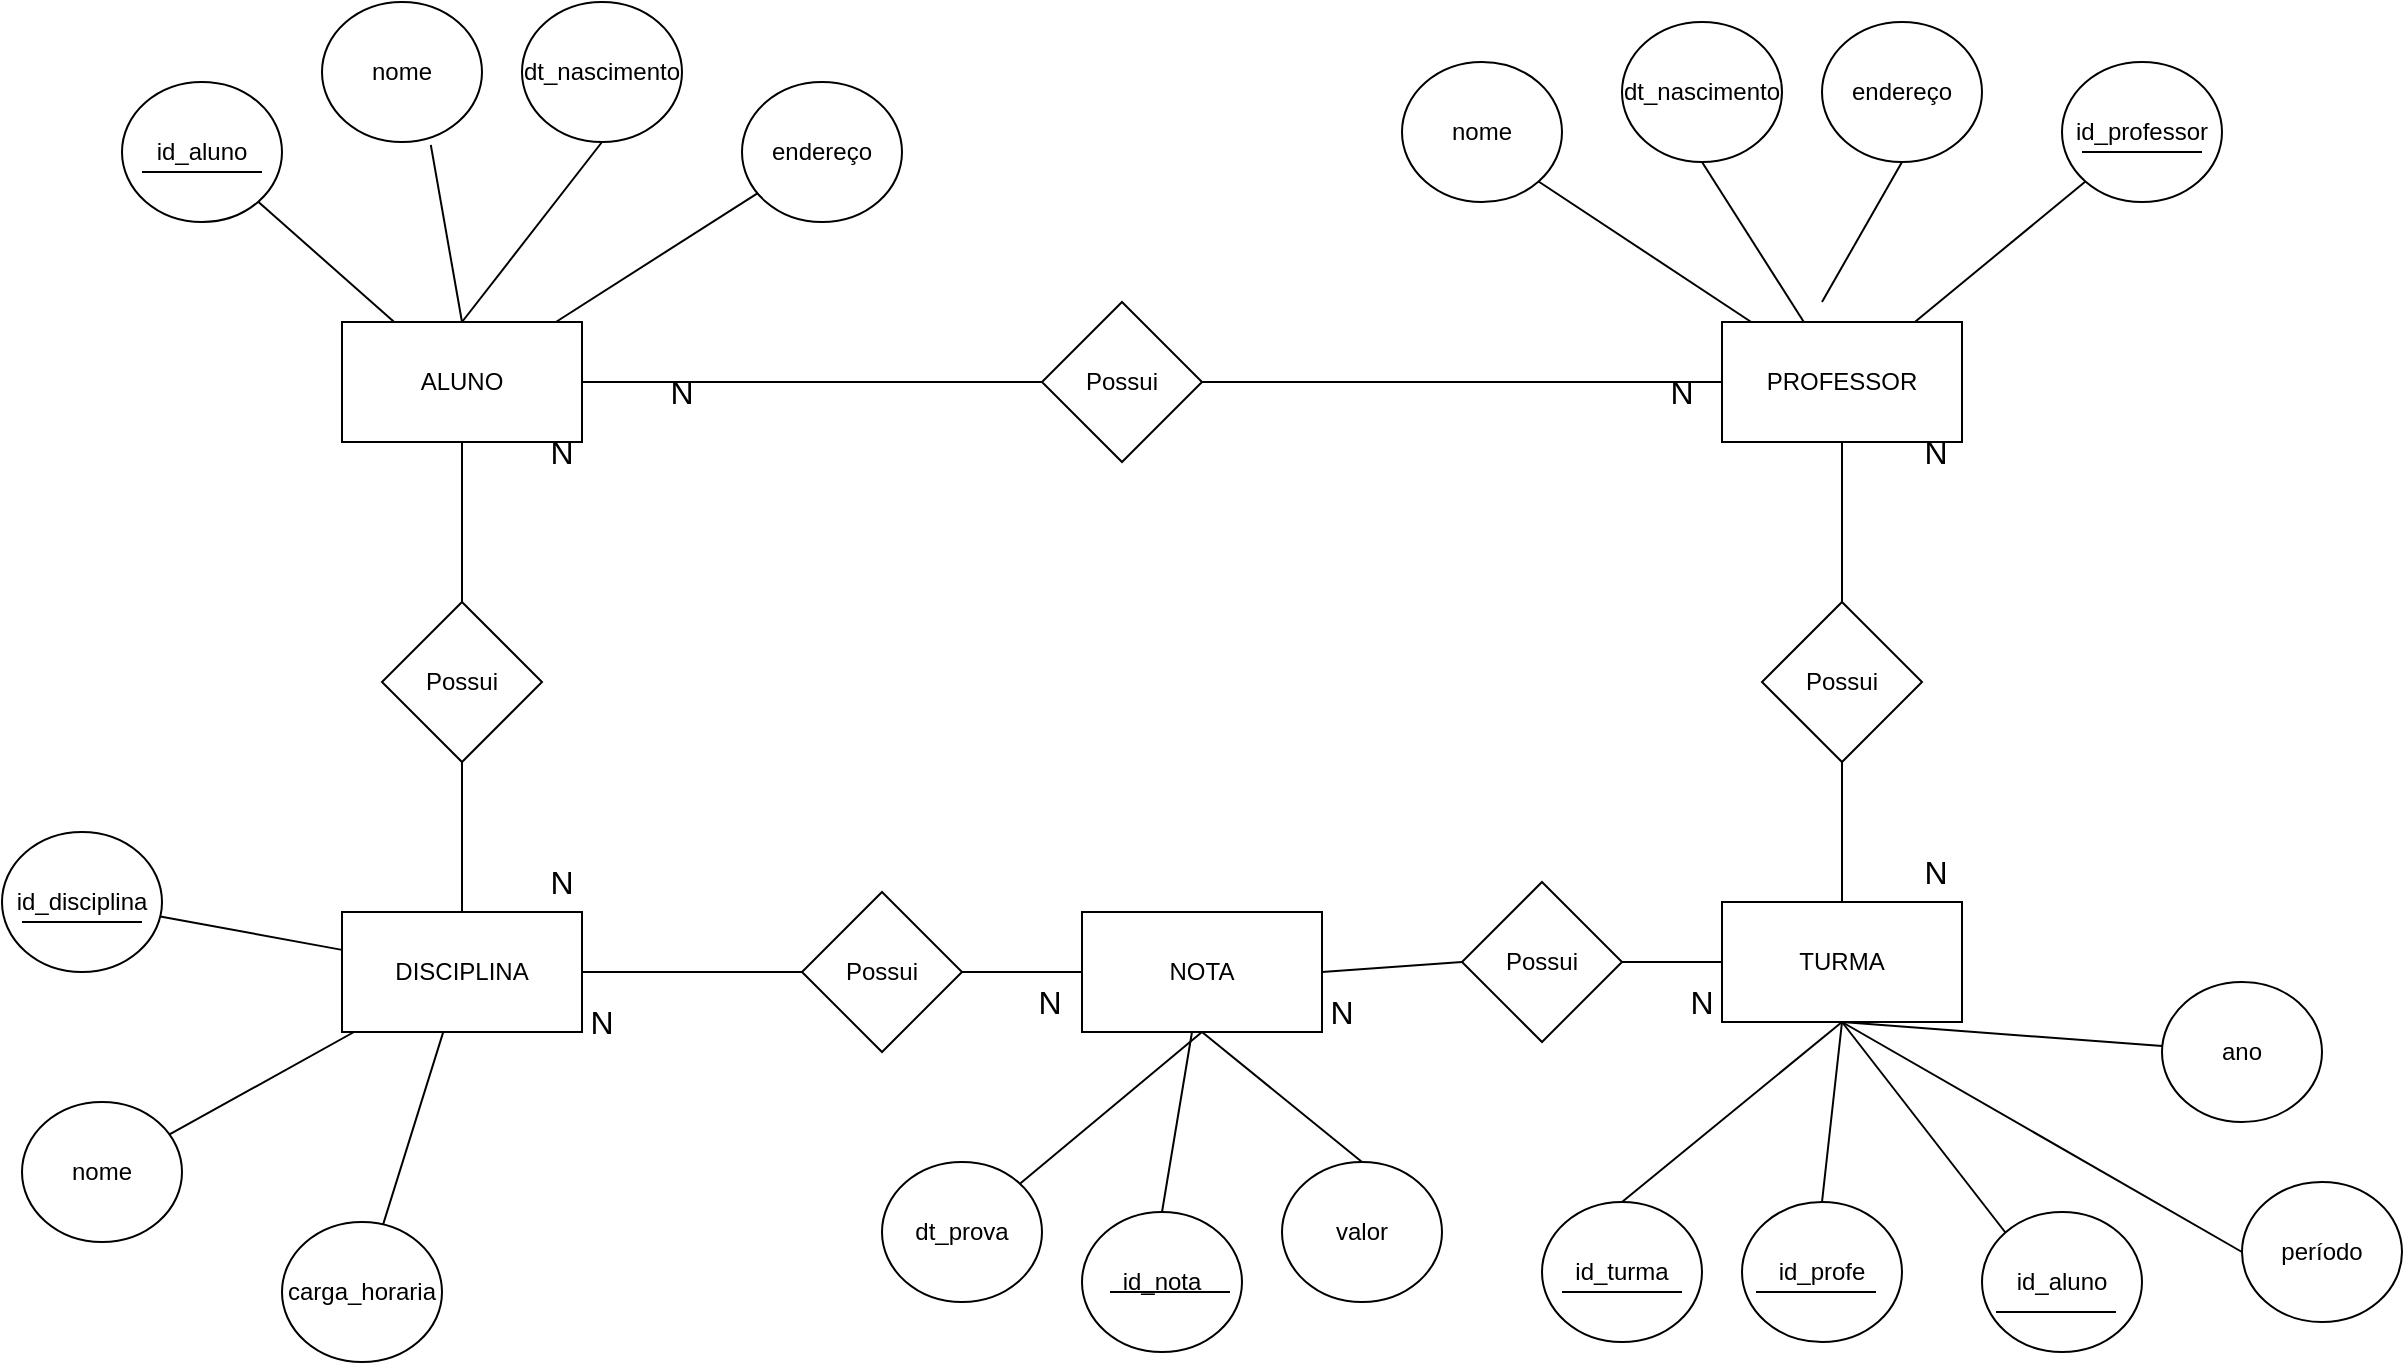 <mxfile version="22.1.5" type="github">
  <diagram name="Página-1" id="-bhHod5kBAYXy1dUUhGd">
    <mxGraphModel dx="2694" dy="863" grid="1" gridSize="10" guides="1" tooltips="1" connect="1" arrows="1" fold="1" page="1" pageScale="1" pageWidth="827" pageHeight="1169" math="0" shadow="0">
      <root>
        <mxCell id="0" />
        <mxCell id="1" parent="0" />
        <mxCell id="XEZzJpYQlKPg0DFxGwW9-3" value="ALUNO" style="rounded=0;whiteSpace=wrap;html=1;" parent="1" vertex="1">
          <mxGeometry x="60" y="270" width="120" height="60" as="geometry" />
        </mxCell>
        <mxCell id="XEZzJpYQlKPg0DFxGwW9-6" value="PROFESSOR" style="whiteSpace=wrap;html=1;rounded=0;" parent="1" vertex="1">
          <mxGeometry x="750" y="270" width="120" height="60" as="geometry" />
        </mxCell>
        <mxCell id="XEZzJpYQlKPg0DFxGwW9-10" value="DISCIPLINA" style="rounded=0;whiteSpace=wrap;html=1;" parent="1" vertex="1">
          <mxGeometry x="60" y="565" width="120" height="60" as="geometry" />
        </mxCell>
        <mxCell id="XEZzJpYQlKPg0DFxGwW9-11" value="NOTA" style="rounded=0;whiteSpace=wrap;html=1;" parent="1" vertex="1">
          <mxGeometry x="430" y="565" width="120" height="60" as="geometry" />
        </mxCell>
        <mxCell id="XEZzJpYQlKPg0DFxGwW9-12" value="TURMA" style="rounded=0;whiteSpace=wrap;html=1;" parent="1" vertex="1">
          <mxGeometry x="750" y="560" width="120" height="60" as="geometry" />
        </mxCell>
        <mxCell id="XEZzJpYQlKPg0DFxGwW9-15" value="Possui" style="rhombus;whiteSpace=wrap;html=1;rounded=0;" parent="1" vertex="1">
          <mxGeometry x="80" y="410" width="80" height="80" as="geometry" />
        </mxCell>
        <mxCell id="XEZzJpYQlKPg0DFxGwW9-19" value="Possui" style="rhombus;whiteSpace=wrap;html=1;rounded=0;" parent="1" vertex="1">
          <mxGeometry x="410" y="260" width="80" height="80" as="geometry" />
        </mxCell>
        <mxCell id="XEZzJpYQlKPg0DFxGwW9-24" value="Possui" style="rhombus;whiteSpace=wrap;html=1;rounded=0;" parent="1" vertex="1">
          <mxGeometry x="770" y="410" width="80" height="80" as="geometry" />
        </mxCell>
        <mxCell id="XEZzJpYQlKPg0DFxGwW9-27" value="Possui" style="rhombus;whiteSpace=wrap;html=1;rounded=0;" parent="1" vertex="1">
          <mxGeometry x="290" y="555" width="80" height="80" as="geometry" />
        </mxCell>
        <mxCell id="XEZzJpYQlKPg0DFxGwW9-33" value="id_aluno" style="ellipse;whiteSpace=wrap;html=1;rounded=0;" parent="1" vertex="1">
          <mxGeometry x="-50" y="150" width="80" height="70" as="geometry" />
        </mxCell>
        <mxCell id="XEZzJpYQlKPg0DFxGwW9-35" value="nome" style="ellipse;whiteSpace=wrap;html=1;rounded=0;" parent="1" vertex="1">
          <mxGeometry x="50" y="110" width="80" height="70" as="geometry" />
        </mxCell>
        <mxCell id="XEZzJpYQlKPg0DFxGwW9-36" value="dt_nascimento" style="ellipse;whiteSpace=wrap;html=1;rounded=0;" parent="1" vertex="1">
          <mxGeometry x="150" y="110" width="80" height="70" as="geometry" />
        </mxCell>
        <mxCell id="XEZzJpYQlKPg0DFxGwW9-41" value="endereço" style="ellipse;whiteSpace=wrap;html=1;rounded=0;" parent="1" vertex="1">
          <mxGeometry x="260" y="150" width="80" height="70" as="geometry" />
        </mxCell>
        <mxCell id="XEZzJpYQlKPg0DFxGwW9-42" value="id_professor" style="ellipse;whiteSpace=wrap;html=1;rounded=0;" parent="1" vertex="1">
          <mxGeometry x="920" y="140" width="80" height="70" as="geometry" />
        </mxCell>
        <mxCell id="XEZzJpYQlKPg0DFxGwW9-43" value="nome" style="ellipse;whiteSpace=wrap;html=1;rounded=0;" parent="1" vertex="1">
          <mxGeometry x="590" y="140" width="80" height="70" as="geometry" />
        </mxCell>
        <mxCell id="XEZzJpYQlKPg0DFxGwW9-44" value="dt_nascimento" style="ellipse;whiteSpace=wrap;html=1;rounded=0;" parent="1" vertex="1">
          <mxGeometry x="700" y="120" width="80" height="70" as="geometry" />
        </mxCell>
        <mxCell id="XEZzJpYQlKPg0DFxGwW9-47" value="endereço" style="ellipse;whiteSpace=wrap;html=1;rounded=0;" parent="1" vertex="1">
          <mxGeometry x="800" y="120" width="80" height="70" as="geometry" />
        </mxCell>
        <mxCell id="XEZzJpYQlKPg0DFxGwW9-48" value="carga_horaria" style="ellipse;whiteSpace=wrap;html=1;rounded=0;" parent="1" vertex="1">
          <mxGeometry x="30" y="720" width="80" height="70" as="geometry" />
        </mxCell>
        <mxCell id="XEZzJpYQlKPg0DFxGwW9-49" value="nome" style="ellipse;whiteSpace=wrap;html=1;rounded=0;" parent="1" vertex="1">
          <mxGeometry x="-100" y="660" width="80" height="70" as="geometry" />
        </mxCell>
        <mxCell id="XEZzJpYQlKPg0DFxGwW9-50" value="id_disciplina" style="ellipse;whiteSpace=wrap;html=1;rounded=0;" parent="1" vertex="1">
          <mxGeometry x="-110" y="525" width="80" height="70" as="geometry" />
        </mxCell>
        <mxCell id="jut5XPFmEE0vIDSrOMvK-1" value="id_turma" style="ellipse;whiteSpace=wrap;html=1;rounded=0;" vertex="1" parent="1">
          <mxGeometry x="660" y="710" width="80" height="70" as="geometry" />
        </mxCell>
        <mxCell id="jut5XPFmEE0vIDSrOMvK-2" value="ano" style="ellipse;whiteSpace=wrap;html=1;rounded=0;" vertex="1" parent="1">
          <mxGeometry x="970" y="600" width="80" height="70" as="geometry" />
        </mxCell>
        <mxCell id="jut5XPFmEE0vIDSrOMvK-3" value="id_aluno" style="ellipse;whiteSpace=wrap;html=1;rounded=0;" vertex="1" parent="1">
          <mxGeometry x="880" y="715" width="80" height="70" as="geometry" />
        </mxCell>
        <mxCell id="jut5XPFmEE0vIDSrOMvK-5" value="período" style="ellipse;whiteSpace=wrap;html=1;rounded=0;" vertex="1" parent="1">
          <mxGeometry x="1010" y="700" width="80" height="70" as="geometry" />
        </mxCell>
        <mxCell id="jut5XPFmEE0vIDSrOMvK-6" value="dt_prova" style="ellipse;whiteSpace=wrap;html=1;rounded=0;" vertex="1" parent="1">
          <mxGeometry x="330" y="690" width="80" height="70" as="geometry" />
        </mxCell>
        <mxCell id="jut5XPFmEE0vIDSrOMvK-7" value="id_nota" style="ellipse;whiteSpace=wrap;html=1;rounded=0;" vertex="1" parent="1">
          <mxGeometry x="430" y="715" width="80" height="70" as="geometry" />
        </mxCell>
        <mxCell id="jut5XPFmEE0vIDSrOMvK-8" value="valor" style="ellipse;whiteSpace=wrap;html=1;rounded=0;" vertex="1" parent="1">
          <mxGeometry x="530" y="690" width="80" height="70" as="geometry" />
        </mxCell>
        <mxCell id="jut5XPFmEE0vIDSrOMvK-9" value="id_profe" style="ellipse;whiteSpace=wrap;html=1;rounded=0;" vertex="1" parent="1">
          <mxGeometry x="760" y="710" width="80" height="70" as="geometry" />
        </mxCell>
        <mxCell id="jut5XPFmEE0vIDSrOMvK-14" value="Possui" style="rhombus;whiteSpace=wrap;html=1;rounded=0;" vertex="1" parent="1">
          <mxGeometry x="620" y="550" width="80" height="80" as="geometry" />
        </mxCell>
        <mxCell id="jut5XPFmEE0vIDSrOMvK-15" value="" style="endArrow=none;html=1;rounded=0;fontSize=12;startSize=8;endSize=8;curved=1;" edge="1" parent="1" source="XEZzJpYQlKPg0DFxGwW9-3" target="XEZzJpYQlKPg0DFxGwW9-19">
          <mxGeometry width="50" height="50" relative="1" as="geometry">
            <mxPoint x="430" y="550" as="sourcePoint" />
            <mxPoint x="480" y="500" as="targetPoint" />
          </mxGeometry>
        </mxCell>
        <mxCell id="jut5XPFmEE0vIDSrOMvK-16" value="" style="endArrow=none;html=1;rounded=0;fontSize=12;startSize=8;endSize=8;curved=1;" edge="1" parent="1" source="XEZzJpYQlKPg0DFxGwW9-6" target="XEZzJpYQlKPg0DFxGwW9-19">
          <mxGeometry width="50" height="50" relative="1" as="geometry">
            <mxPoint x="430" y="550" as="sourcePoint" />
            <mxPoint x="450" y="420" as="targetPoint" />
          </mxGeometry>
        </mxCell>
        <mxCell id="jut5XPFmEE0vIDSrOMvK-17" value="" style="endArrow=none;html=1;rounded=0;fontSize=12;startSize=8;endSize=8;curved=1;entryX=0.5;entryY=1;entryDx=0;entryDy=0;exitX=0.5;exitY=0;exitDx=0;exitDy=0;" edge="1" parent="1" source="XEZzJpYQlKPg0DFxGwW9-24" target="XEZzJpYQlKPg0DFxGwW9-6">
          <mxGeometry width="50" height="50" relative="1" as="geometry">
            <mxPoint x="430" y="550" as="sourcePoint" />
            <mxPoint x="480" y="500" as="targetPoint" />
          </mxGeometry>
        </mxCell>
        <mxCell id="jut5XPFmEE0vIDSrOMvK-19" value="" style="endArrow=none;html=1;rounded=0;fontSize=12;startSize=8;endSize=8;curved=1;entryX=0;entryY=0.5;entryDx=0;entryDy=0;exitX=1;exitY=0.5;exitDx=0;exitDy=0;" edge="1" parent="1" source="XEZzJpYQlKPg0DFxGwW9-11" target="jut5XPFmEE0vIDSrOMvK-14">
          <mxGeometry width="50" height="50" relative="1" as="geometry">
            <mxPoint x="430" y="550" as="sourcePoint" />
            <mxPoint x="480" y="500" as="targetPoint" />
          </mxGeometry>
        </mxCell>
        <mxCell id="jut5XPFmEE0vIDSrOMvK-21" value="" style="endArrow=none;html=1;rounded=0;fontSize=12;startSize=8;endSize=8;curved=1;entryX=0.5;entryY=1;entryDx=0;entryDy=0;exitX=0.5;exitY=0;exitDx=0;exitDy=0;" edge="1" parent="1" source="XEZzJpYQlKPg0DFxGwW9-12" target="XEZzJpYQlKPg0DFxGwW9-24">
          <mxGeometry width="50" height="50" relative="1" as="geometry">
            <mxPoint x="430" y="550" as="sourcePoint" />
            <mxPoint x="480" y="500" as="targetPoint" />
          </mxGeometry>
        </mxCell>
        <mxCell id="jut5XPFmEE0vIDSrOMvK-22" value="" style="endArrow=none;html=1;rounded=0;fontSize=12;startSize=8;endSize=8;curved=1;entryX=0;entryY=0.5;entryDx=0;entryDy=0;exitX=1;exitY=0.5;exitDx=0;exitDy=0;" edge="1" parent="1" source="jut5XPFmEE0vIDSrOMvK-14" target="XEZzJpYQlKPg0DFxGwW9-12">
          <mxGeometry width="50" height="50" relative="1" as="geometry">
            <mxPoint x="440" y="560" as="sourcePoint" />
            <mxPoint x="490" y="510" as="targetPoint" />
          </mxGeometry>
        </mxCell>
        <mxCell id="jut5XPFmEE0vIDSrOMvK-23" value="" style="endArrow=none;html=1;rounded=0;fontSize=12;startSize=8;endSize=8;curved=1;exitX=0.5;exitY=0;exitDx=0;exitDy=0;" edge="1" parent="1" source="XEZzJpYQlKPg0DFxGwW9-15" target="XEZzJpYQlKPg0DFxGwW9-3">
          <mxGeometry width="50" height="50" relative="1" as="geometry">
            <mxPoint x="450" y="570" as="sourcePoint" />
            <mxPoint x="500" y="520" as="targetPoint" />
          </mxGeometry>
        </mxCell>
        <mxCell id="jut5XPFmEE0vIDSrOMvK-24" value="" style="endArrow=none;html=1;rounded=0;fontSize=12;startSize=8;endSize=8;curved=1;entryX=0.5;entryY=1;entryDx=0;entryDy=0;" edge="1" parent="1" source="XEZzJpYQlKPg0DFxGwW9-10" target="XEZzJpYQlKPg0DFxGwW9-15">
          <mxGeometry width="50" height="50" relative="1" as="geometry">
            <mxPoint x="460" y="580" as="sourcePoint" />
            <mxPoint x="510" y="530" as="targetPoint" />
          </mxGeometry>
        </mxCell>
        <mxCell id="jut5XPFmEE0vIDSrOMvK-25" value="" style="endArrow=none;html=1;rounded=0;fontSize=12;startSize=8;endSize=8;curved=1;exitX=1;exitY=0.5;exitDx=0;exitDy=0;entryX=0;entryY=0.5;entryDx=0;entryDy=0;" edge="1" parent="1" source="XEZzJpYQlKPg0DFxGwW9-10" target="XEZzJpYQlKPg0DFxGwW9-27">
          <mxGeometry width="50" height="50" relative="1" as="geometry">
            <mxPoint x="470" y="590" as="sourcePoint" />
            <mxPoint x="520" y="540" as="targetPoint" />
          </mxGeometry>
        </mxCell>
        <mxCell id="jut5XPFmEE0vIDSrOMvK-26" value="" style="endArrow=none;html=1;rounded=0;fontSize=12;startSize=8;endSize=8;curved=1;exitX=1;exitY=0.5;exitDx=0;exitDy=0;entryX=0;entryY=0.5;entryDx=0;entryDy=0;" edge="1" parent="1" source="XEZzJpYQlKPg0DFxGwW9-27" target="XEZzJpYQlKPg0DFxGwW9-11">
          <mxGeometry width="50" height="50" relative="1" as="geometry">
            <mxPoint x="480" y="600" as="sourcePoint" />
            <mxPoint x="530" y="550" as="targetPoint" />
          </mxGeometry>
        </mxCell>
        <mxCell id="jut5XPFmEE0vIDSrOMvK-27" value="" style="endArrow=none;html=1;rounded=0;fontSize=12;startSize=8;endSize=8;curved=1;entryX=0.5;entryY=1;entryDx=0;entryDy=0;exitX=0.5;exitY=0;exitDx=0;exitDy=0;" edge="1" parent="1" source="XEZzJpYQlKPg0DFxGwW9-3" target="XEZzJpYQlKPg0DFxGwW9-36">
          <mxGeometry width="50" height="50" relative="1" as="geometry">
            <mxPoint x="120" y="260" as="sourcePoint" />
            <mxPoint x="170" y="210" as="targetPoint" />
          </mxGeometry>
        </mxCell>
        <mxCell id="jut5XPFmEE0vIDSrOMvK-28" value="" style="endArrow=none;html=1;rounded=0;fontSize=12;startSize=8;endSize=8;curved=1;entryX=0.5;entryY=0;entryDx=0;entryDy=0;exitX=0.5;exitY=1;exitDx=0;exitDy=0;" edge="1" parent="1" source="XEZzJpYQlKPg0DFxGwW9-11" target="jut5XPFmEE0vIDSrOMvK-8">
          <mxGeometry width="50" height="50" relative="1" as="geometry">
            <mxPoint x="540" y="650" as="sourcePoint" />
            <mxPoint x="550" y="570" as="targetPoint" />
          </mxGeometry>
        </mxCell>
        <mxCell id="jut5XPFmEE0vIDSrOMvK-29" value="" style="endArrow=none;html=1;rounded=0;fontSize=12;startSize=8;endSize=8;curved=1;exitX=0.5;exitY=0;exitDx=0;exitDy=0;" edge="1" parent="1" source="jut5XPFmEE0vIDSrOMvK-7" target="XEZzJpYQlKPg0DFxGwW9-11">
          <mxGeometry width="50" height="50" relative="1" as="geometry">
            <mxPoint x="510" y="630" as="sourcePoint" />
            <mxPoint x="560" y="580" as="targetPoint" />
          </mxGeometry>
        </mxCell>
        <mxCell id="jut5XPFmEE0vIDSrOMvK-30" value="" style="endArrow=none;html=1;rounded=0;fontSize=12;startSize=8;endSize=8;curved=1;entryX=0.5;entryY=1;entryDx=0;entryDy=0;" edge="1" parent="1" source="jut5XPFmEE0vIDSrOMvK-6" target="XEZzJpYQlKPg0DFxGwW9-11">
          <mxGeometry width="50" height="50" relative="1" as="geometry">
            <mxPoint x="520" y="640" as="sourcePoint" />
            <mxPoint x="570" y="590" as="targetPoint" />
          </mxGeometry>
        </mxCell>
        <mxCell id="jut5XPFmEE0vIDSrOMvK-31" value="" style="endArrow=none;html=1;rounded=0;fontSize=12;startSize=8;endSize=8;curved=1;entryX=0.5;entryY=1;entryDx=0;entryDy=0;exitX=0;exitY=0.5;exitDx=0;exitDy=0;" edge="1" parent="1" source="jut5XPFmEE0vIDSrOMvK-5" target="XEZzJpYQlKPg0DFxGwW9-12">
          <mxGeometry width="50" height="50" relative="1" as="geometry">
            <mxPoint x="530" y="650" as="sourcePoint" />
            <mxPoint x="580" y="600" as="targetPoint" />
          </mxGeometry>
        </mxCell>
        <mxCell id="jut5XPFmEE0vIDSrOMvK-32" value="" style="endArrow=none;html=1;rounded=0;fontSize=12;startSize=8;endSize=8;curved=1;entryX=0;entryY=0;entryDx=0;entryDy=0;exitX=0.5;exitY=1;exitDx=0;exitDy=0;" edge="1" parent="1" source="XEZzJpYQlKPg0DFxGwW9-12" target="jut5XPFmEE0vIDSrOMvK-3">
          <mxGeometry width="50" height="50" relative="1" as="geometry">
            <mxPoint x="540" y="660" as="sourcePoint" />
            <mxPoint x="590" y="610" as="targetPoint" />
          </mxGeometry>
        </mxCell>
        <mxCell id="jut5XPFmEE0vIDSrOMvK-33" value="" style="endArrow=none;html=1;rounded=0;fontSize=12;startSize=8;endSize=8;curved=1;entryX=0.5;entryY=0;entryDx=0;entryDy=0;exitX=0.5;exitY=1;exitDx=0;exitDy=0;" edge="1" parent="1" source="XEZzJpYQlKPg0DFxGwW9-12" target="jut5XPFmEE0vIDSrOMvK-9">
          <mxGeometry width="50" height="50" relative="1" as="geometry">
            <mxPoint x="550" y="670" as="sourcePoint" />
            <mxPoint x="600" y="620" as="targetPoint" />
          </mxGeometry>
        </mxCell>
        <mxCell id="jut5XPFmEE0vIDSrOMvK-34" value="" style="endArrow=none;html=1;rounded=0;fontSize=12;startSize=8;endSize=8;curved=1;entryX=0.5;entryY=1;entryDx=0;entryDy=0;exitX=0.5;exitY=0;exitDx=0;exitDy=0;" edge="1" parent="1" source="jut5XPFmEE0vIDSrOMvK-1" target="XEZzJpYQlKPg0DFxGwW9-12">
          <mxGeometry width="50" height="50" relative="1" as="geometry">
            <mxPoint x="560" y="680" as="sourcePoint" />
            <mxPoint x="610" y="630" as="targetPoint" />
          </mxGeometry>
        </mxCell>
        <mxCell id="jut5XPFmEE0vIDSrOMvK-35" value="" style="endArrow=none;html=1;rounded=0;fontSize=12;startSize=8;endSize=8;curved=1;entryX=0.5;entryY=1;entryDx=0;entryDy=0;" edge="1" parent="1" source="jut5XPFmEE0vIDSrOMvK-2" target="XEZzJpYQlKPg0DFxGwW9-12">
          <mxGeometry width="50" height="50" relative="1" as="geometry">
            <mxPoint x="570" y="690" as="sourcePoint" />
            <mxPoint x="620" y="640" as="targetPoint" />
          </mxGeometry>
        </mxCell>
        <mxCell id="jut5XPFmEE0vIDSrOMvK-36" value="" style="endArrow=none;html=1;rounded=0;fontSize=12;startSize=8;endSize=8;curved=1;entryX=0;entryY=1;entryDx=0;entryDy=0;" edge="1" parent="1" source="XEZzJpYQlKPg0DFxGwW9-6" target="XEZzJpYQlKPg0DFxGwW9-42">
          <mxGeometry width="50" height="50" relative="1" as="geometry">
            <mxPoint x="580" y="700" as="sourcePoint" />
            <mxPoint x="630" y="650" as="targetPoint" />
          </mxGeometry>
        </mxCell>
        <mxCell id="jut5XPFmEE0vIDSrOMvK-37" value="" style="endArrow=none;html=1;rounded=0;fontSize=12;startSize=8;endSize=8;curved=1;exitX=0.5;exitY=1;exitDx=0;exitDy=0;" edge="1" parent="1" source="XEZzJpYQlKPg0DFxGwW9-44" target="XEZzJpYQlKPg0DFxGwW9-6">
          <mxGeometry width="50" height="50" relative="1" as="geometry">
            <mxPoint x="590" y="710" as="sourcePoint" />
            <mxPoint x="640" y="660" as="targetPoint" />
          </mxGeometry>
        </mxCell>
        <mxCell id="jut5XPFmEE0vIDSrOMvK-38" value="" style="endArrow=none;html=1;rounded=0;fontSize=12;startSize=8;endSize=8;curved=1;exitX=1;exitY=1;exitDx=0;exitDy=0;" edge="1" parent="1" source="XEZzJpYQlKPg0DFxGwW9-43" target="XEZzJpYQlKPg0DFxGwW9-6">
          <mxGeometry width="50" height="50" relative="1" as="geometry">
            <mxPoint x="600" y="720" as="sourcePoint" />
            <mxPoint x="800" y="260" as="targetPoint" />
          </mxGeometry>
        </mxCell>
        <mxCell id="jut5XPFmEE0vIDSrOMvK-39" value="" style="endArrow=none;html=1;rounded=0;fontSize=12;startSize=8;endSize=8;curved=1;exitX=0.5;exitY=1;exitDx=0;exitDy=0;" edge="1" parent="1" source="XEZzJpYQlKPg0DFxGwW9-47">
          <mxGeometry width="50" height="50" relative="1" as="geometry">
            <mxPoint x="610" y="730" as="sourcePoint" />
            <mxPoint x="800" y="260" as="targetPoint" />
          </mxGeometry>
        </mxCell>
        <mxCell id="jut5XPFmEE0vIDSrOMvK-40" value="" style="endArrow=none;html=1;rounded=0;fontSize=12;startSize=8;endSize=8;curved=1;entryX=0.5;entryY=0;entryDx=0;entryDy=0;exitX=0.68;exitY=1.02;exitDx=0;exitDy=0;exitPerimeter=0;" edge="1" parent="1" source="XEZzJpYQlKPg0DFxGwW9-35" target="XEZzJpYQlKPg0DFxGwW9-3">
          <mxGeometry width="50" height="50" relative="1" as="geometry">
            <mxPoint x="80" y="400" as="sourcePoint" />
            <mxPoint x="130" y="350" as="targetPoint" />
          </mxGeometry>
        </mxCell>
        <mxCell id="jut5XPFmEE0vIDSrOMvK-41" value="" style="endArrow=none;html=1;rounded=0;fontSize=12;startSize=8;endSize=8;curved=1;" edge="1" parent="1" source="XEZzJpYQlKPg0DFxGwW9-41" target="XEZzJpYQlKPg0DFxGwW9-3">
          <mxGeometry width="50" height="50" relative="1" as="geometry">
            <mxPoint x="630" y="750" as="sourcePoint" />
            <mxPoint x="680" y="700" as="targetPoint" />
          </mxGeometry>
        </mxCell>
        <mxCell id="jut5XPFmEE0vIDSrOMvK-42" style="edgeStyle=none;curved=1;rounded=0;orthogonalLoop=1;jettySize=auto;html=1;exitX=1;exitY=0.5;exitDx=0;exitDy=0;fontSize=12;startSize=8;endSize=8;" edge="1" parent="1" source="XEZzJpYQlKPg0DFxGwW9-35" target="XEZzJpYQlKPg0DFxGwW9-35">
          <mxGeometry relative="1" as="geometry" />
        </mxCell>
        <mxCell id="jut5XPFmEE0vIDSrOMvK-43" value="" style="endArrow=none;html=1;rounded=0;fontSize=12;startSize=8;endSize=8;curved=1;" edge="1" parent="1" source="XEZzJpYQlKPg0DFxGwW9-33" target="XEZzJpYQlKPg0DFxGwW9-3">
          <mxGeometry width="50" height="50" relative="1" as="geometry">
            <mxPoint x="-10" y="390" as="sourcePoint" />
            <mxPoint x="40" y="340" as="targetPoint" />
          </mxGeometry>
        </mxCell>
        <mxCell id="jut5XPFmEE0vIDSrOMvK-44" value="" style="endArrow=none;html=1;rounded=0;fontSize=12;startSize=8;endSize=8;curved=1;" edge="1" parent="1" source="XEZzJpYQlKPg0DFxGwW9-10" target="XEZzJpYQlKPg0DFxGwW9-48">
          <mxGeometry width="50" height="50" relative="1" as="geometry">
            <mxPoint x="650" y="770" as="sourcePoint" />
            <mxPoint x="700" y="720" as="targetPoint" />
          </mxGeometry>
        </mxCell>
        <mxCell id="jut5XPFmEE0vIDSrOMvK-45" value="" style="endArrow=none;html=1;rounded=0;fontSize=12;startSize=8;endSize=8;curved=1;" edge="1" parent="1" source="XEZzJpYQlKPg0DFxGwW9-10" target="XEZzJpYQlKPg0DFxGwW9-50">
          <mxGeometry width="50" height="50" relative="1" as="geometry">
            <mxPoint x="660" y="780" as="sourcePoint" />
            <mxPoint x="710" y="730" as="targetPoint" />
          </mxGeometry>
        </mxCell>
        <mxCell id="jut5XPFmEE0vIDSrOMvK-46" value="" style="endArrow=none;html=1;rounded=0;fontSize=12;startSize=8;endSize=8;curved=1;" edge="1" parent="1" source="XEZzJpYQlKPg0DFxGwW9-49" target="XEZzJpYQlKPg0DFxGwW9-10">
          <mxGeometry width="50" height="50" relative="1" as="geometry">
            <mxPoint x="670" y="790" as="sourcePoint" />
            <mxPoint x="720" y="740" as="targetPoint" />
          </mxGeometry>
        </mxCell>
        <mxCell id="jut5XPFmEE0vIDSrOMvK-47" value="N" style="text;html=1;strokeColor=none;fillColor=none;align=center;verticalAlign=middle;whiteSpace=wrap;rounded=0;fontSize=16;" vertex="1" parent="1">
          <mxGeometry x="200" y="290" width="60" height="30" as="geometry" />
        </mxCell>
        <mxCell id="jut5XPFmEE0vIDSrOMvK-48" value="N" style="text;html=1;strokeColor=none;fillColor=none;align=center;verticalAlign=middle;whiteSpace=wrap;rounded=0;fontSize=16;" vertex="1" parent="1">
          <mxGeometry x="700" y="290" width="60" height="30" as="geometry" />
        </mxCell>
        <mxCell id="jut5XPFmEE0vIDSrOMvK-49" value="N" style="text;html=1;strokeColor=none;fillColor=none;align=center;verticalAlign=middle;whiteSpace=wrap;rounded=0;fontSize=16;" vertex="1" parent="1">
          <mxGeometry x="140" y="320" width="60" height="30" as="geometry" />
        </mxCell>
        <mxCell id="jut5XPFmEE0vIDSrOMvK-50" value="N" style="text;html=1;strokeColor=none;fillColor=none;align=center;verticalAlign=middle;whiteSpace=wrap;rounded=0;fontSize=16;" vertex="1" parent="1">
          <mxGeometry x="140" y="535" width="60" height="30" as="geometry" />
        </mxCell>
        <mxCell id="jut5XPFmEE0vIDSrOMvK-51" value="N" style="text;html=1;strokeColor=none;fillColor=none;align=center;verticalAlign=middle;whiteSpace=wrap;rounded=0;fontSize=16;" vertex="1" parent="1">
          <mxGeometry x="160" y="605" width="60" height="30" as="geometry" />
        </mxCell>
        <mxCell id="jut5XPFmEE0vIDSrOMvK-52" value="N" style="text;html=1;strokeColor=none;fillColor=none;align=center;verticalAlign=middle;whiteSpace=wrap;rounded=0;fontSize=16;" vertex="1" parent="1">
          <mxGeometry x="384" y="595" width="60" height="30" as="geometry" />
        </mxCell>
        <mxCell id="jut5XPFmEE0vIDSrOMvK-53" value="N" style="text;html=1;strokeColor=none;fillColor=none;align=center;verticalAlign=middle;whiteSpace=wrap;rounded=0;fontSize=16;" vertex="1" parent="1">
          <mxGeometry x="530" y="600" width="60" height="30" as="geometry" />
        </mxCell>
        <mxCell id="jut5XPFmEE0vIDSrOMvK-54" value="N" style="text;html=1;strokeColor=none;fillColor=none;align=center;verticalAlign=middle;whiteSpace=wrap;rounded=0;fontSize=16;" vertex="1" parent="1">
          <mxGeometry x="710" y="595" width="60" height="30" as="geometry" />
        </mxCell>
        <mxCell id="jut5XPFmEE0vIDSrOMvK-55" value="N" style="text;html=1;strokeColor=none;fillColor=none;align=center;verticalAlign=middle;whiteSpace=wrap;rounded=0;fontSize=16;" vertex="1" parent="1">
          <mxGeometry x="827" y="530" width="60" height="30" as="geometry" />
        </mxCell>
        <mxCell id="jut5XPFmEE0vIDSrOMvK-56" value="N" style="text;html=1;strokeColor=none;fillColor=none;align=center;verticalAlign=middle;whiteSpace=wrap;rounded=0;fontSize=16;" vertex="1" parent="1">
          <mxGeometry x="827" y="320" width="60" height="30" as="geometry" />
        </mxCell>
        <mxCell id="jut5XPFmEE0vIDSrOMvK-61" value="" style="line;strokeWidth=1;rotatable=0;dashed=0;labelPosition=right;align=left;verticalAlign=middle;spacingTop=0;spacingLeft=6;points=[];portConstraint=eastwest;fontSize=16;" vertex="1" parent="1">
          <mxGeometry x="444" y="750" width="60" height="10" as="geometry" />
        </mxCell>
        <mxCell id="jut5XPFmEE0vIDSrOMvK-63" value="" style="line;strokeWidth=1;rotatable=0;dashed=0;labelPosition=right;align=left;verticalAlign=middle;spacingTop=0;spacingLeft=6;points=[];portConstraint=eastwest;fontSize=16;" vertex="1" parent="1">
          <mxGeometry x="-40" y="190" width="60" height="10" as="geometry" />
        </mxCell>
        <mxCell id="jut5XPFmEE0vIDSrOMvK-64" value="" style="line;strokeWidth=1;rotatable=0;dashed=0;labelPosition=right;align=left;verticalAlign=middle;spacingTop=0;spacingLeft=6;points=[];portConstraint=eastwest;fontSize=16;" vertex="1" parent="1">
          <mxGeometry x="930" y="180" width="60" height="10" as="geometry" />
        </mxCell>
        <mxCell id="jut5XPFmEE0vIDSrOMvK-67" value="" style="line;strokeWidth=1;rotatable=0;dashed=0;labelPosition=right;align=left;verticalAlign=middle;spacingTop=0;spacingLeft=6;points=[];portConstraint=eastwest;fontSize=16;" vertex="1" parent="1">
          <mxGeometry x="670" y="750" width="60" height="10" as="geometry" />
        </mxCell>
        <mxCell id="jut5XPFmEE0vIDSrOMvK-68" value="" style="line;strokeWidth=1;rotatable=0;dashed=0;labelPosition=right;align=left;verticalAlign=middle;spacingTop=0;spacingLeft=6;points=[];portConstraint=eastwest;fontSize=16;" vertex="1" parent="1">
          <mxGeometry x="767" y="750" width="60" height="10" as="geometry" />
        </mxCell>
        <mxCell id="jut5XPFmEE0vIDSrOMvK-69" value="" style="line;strokeWidth=1;rotatable=0;dashed=0;labelPosition=right;align=left;verticalAlign=middle;spacingTop=0;spacingLeft=6;points=[];portConstraint=eastwest;fontSize=16;" vertex="1" parent="1">
          <mxGeometry x="887" y="760" width="60" height="10" as="geometry" />
        </mxCell>
        <mxCell id="jut5XPFmEE0vIDSrOMvK-70" value="" style="line;strokeWidth=1;rotatable=0;dashed=0;labelPosition=right;align=left;verticalAlign=middle;spacingTop=0;spacingLeft=6;points=[];portConstraint=eastwest;fontSize=16;" vertex="1" parent="1">
          <mxGeometry x="-100" y="565" width="60" height="10" as="geometry" />
        </mxCell>
      </root>
    </mxGraphModel>
  </diagram>
</mxfile>
